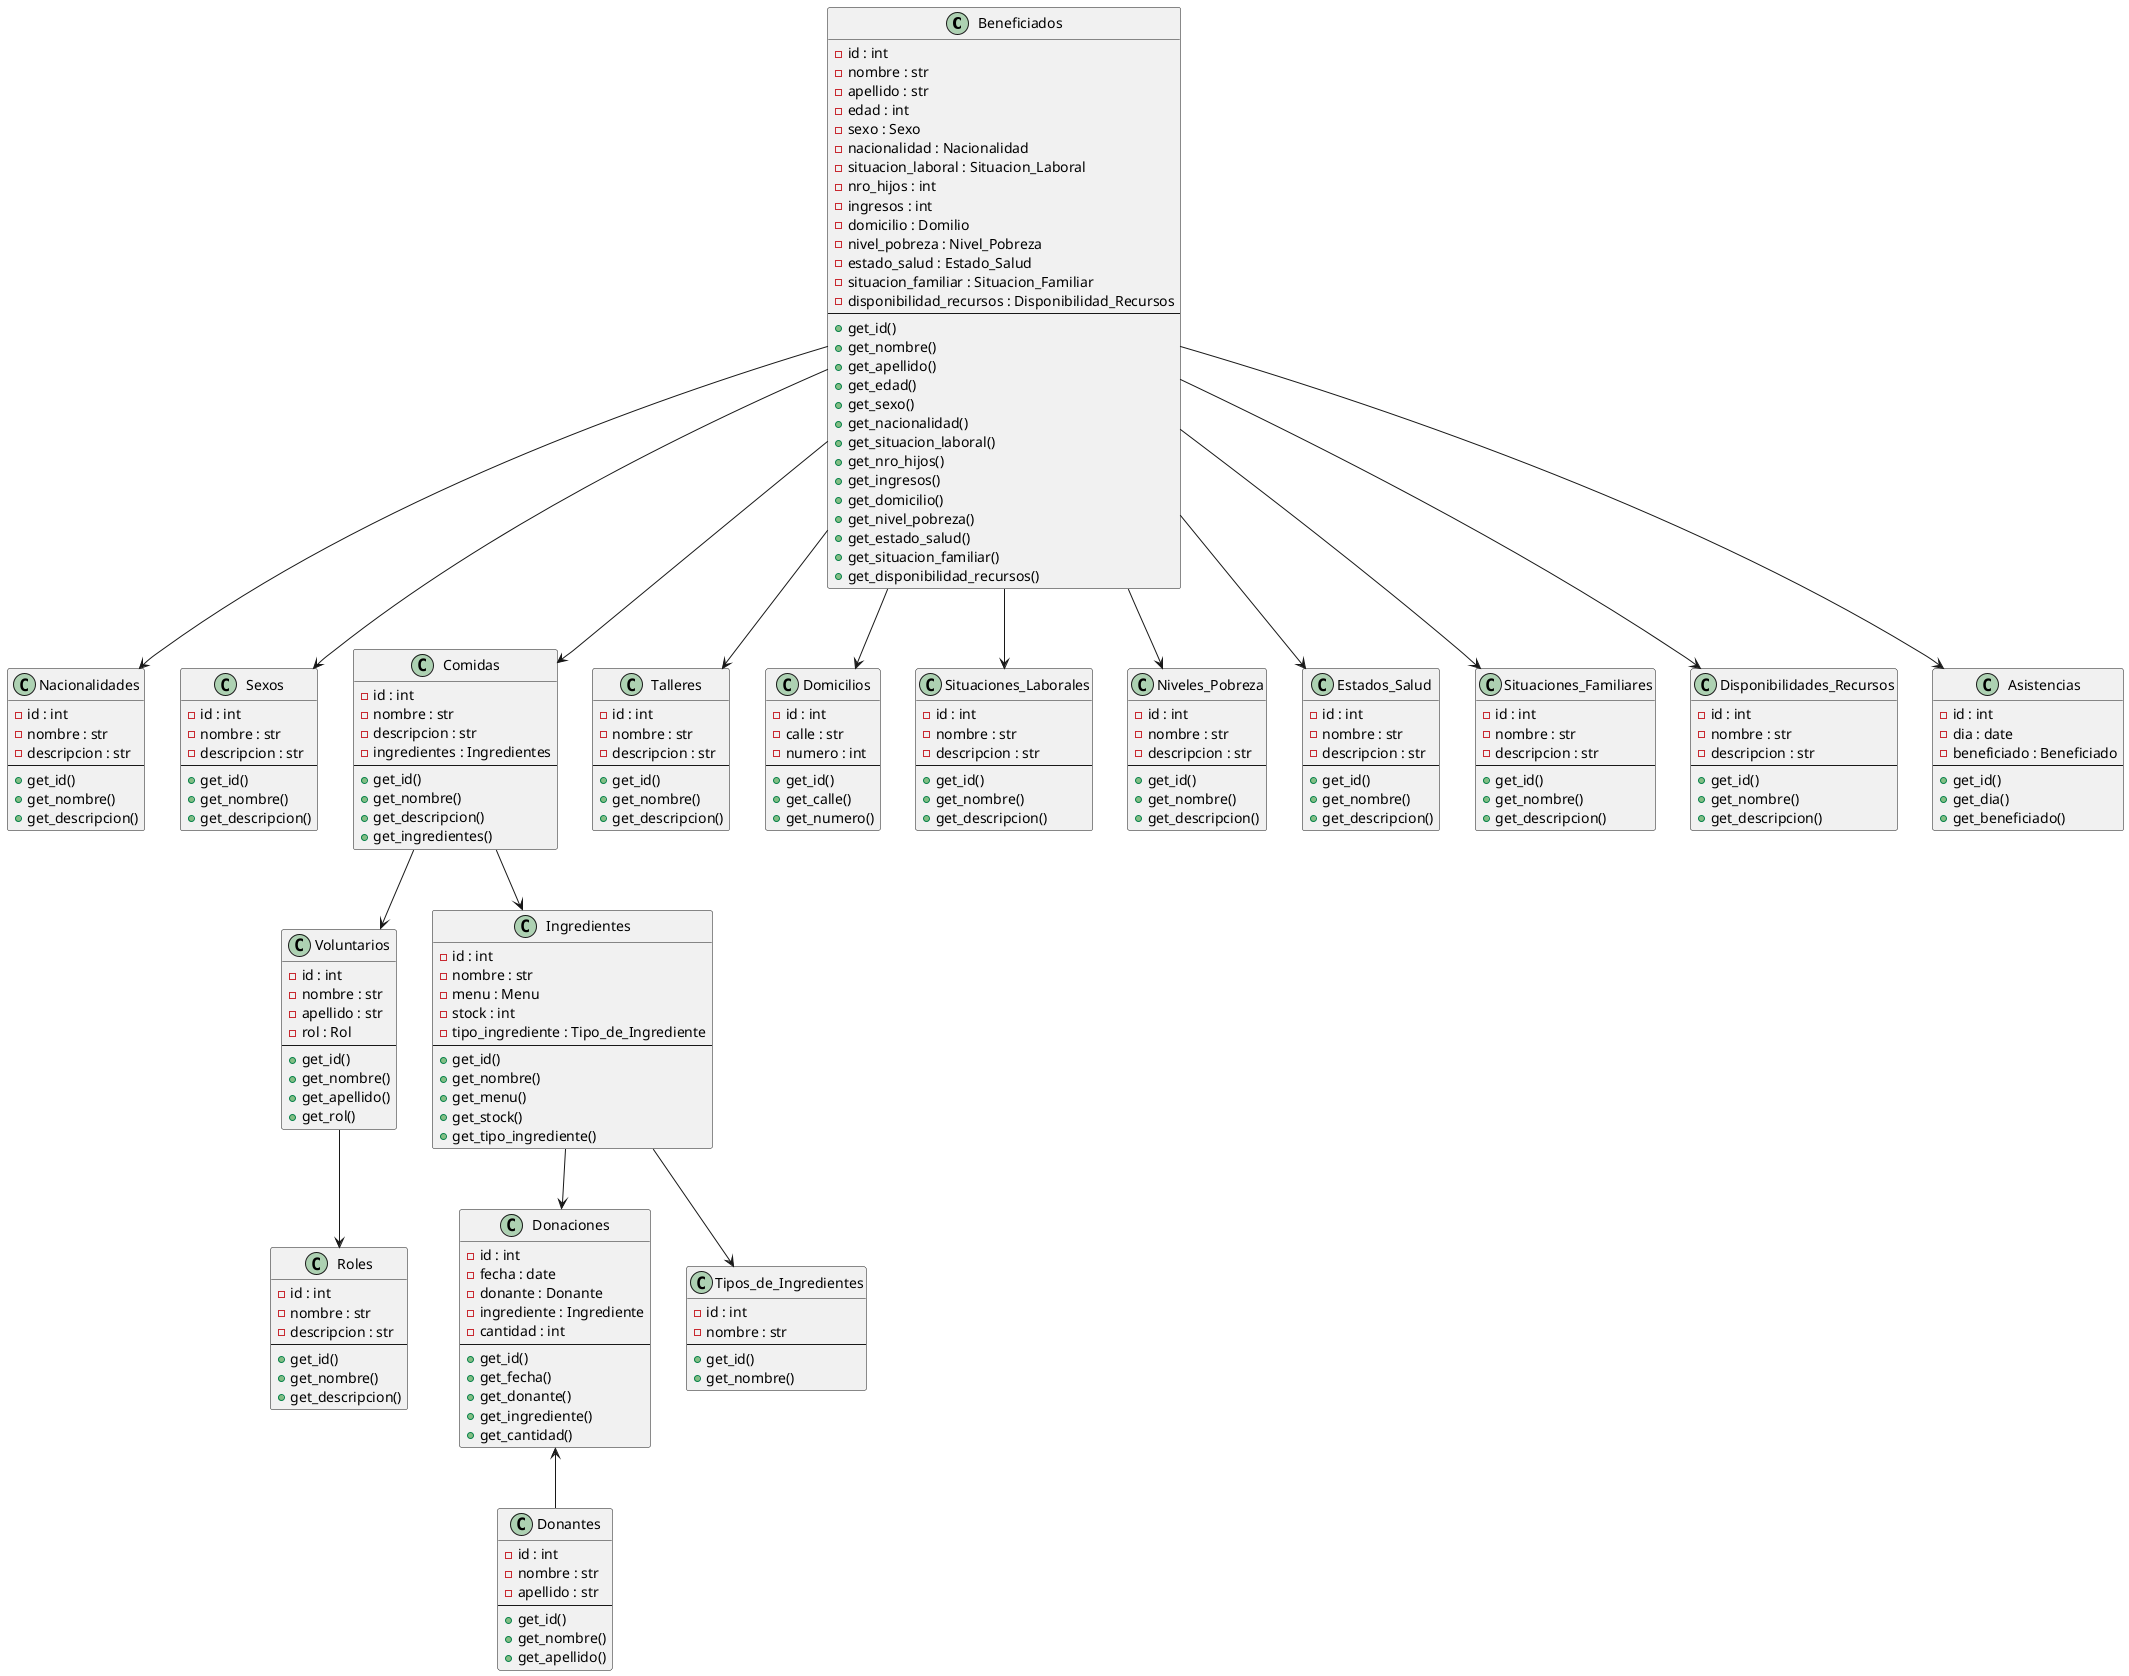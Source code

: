 @startuml diagram

class Beneficiados {
    -id : int
    -nombre : str
    -apellido : str
    -edad : int
    -sexo : Sexo
    -nacionalidad : Nacionalidad
    -situacion_laboral : Situacion_Laboral
    -nro_hijos : int
    -ingresos : int
    -domicilio : Domilio
    -nivel_pobreza : Nivel_Pobreza
    -estado_salud : Estado_Salud
    -situacion_familiar : Situacion_Familiar
    -disponibilidad_recursos : Disponibilidad_Recursos
    --
    +get_id()
    +get_nombre()
    +get_apellido()
    +get_edad()
    +get_sexo()
    +get_nacionalidad()
    +get_situacion_laboral()
    +get_nro_hijos()
    +get_ingresos()
    +get_domicilio()
    +get_nivel_pobreza()
    +get_estado_salud()
    +get_situacion_familiar()
    +get_disponibilidad_recursos()
}

class Nacionalidades {
    -id : int
    -nombre : str
    -descripcion : str
    --
    +get_id()
    +get_nombre()
    +get_descripcion()
}

class Sexos {
    -id : int
    -nombre : str
    -descripcion : str
    --
    +get_id()
    +get_nombre()
    +get_descripcion()
}

class Voluntarios {
    -id : int
    -nombre : str
    -apellido : str
    -rol : Rol
    --
    +get_id()
    +get_nombre()
    +get_apellido()
    +get_rol()
}

class Donaciones {
    -id : int
    -fecha : date
    -donante : Donante
    -ingrediente : Ingrediente
    -cantidad : int
    --
    +get_id()
    +get_fecha()
    +get_donante()
    +get_ingrediente()
    +get_cantidad()
}

class Comidas {
    -id : int
    -nombre : str    
    -descripcion : str
    -ingredientes : Ingredientes
    --
    +get_id()
    +get_nombre()
    +get_descripcion()
    +get_ingredientes()
}

class Ingredientes {
    -id : int
    -nombre : str
    -menu : Menu
    -stock : int
    -tipo_ingrediente : Tipo_de_Ingrediente
    --
    +get_id()
    +get_nombre()
    +get_menu()
    +get_stock()
    +get_tipo_ingrediente()
}

class Talleres {
    -id : int
    -nombre : str
    -descripcion : str
    --
    +get_id()
    +get_nombre()
    +get_descripcion()
}

class Domicilios {
    -id : int
    -calle : str
    -numero : int
    --
    +get_id()
    +get_calle()
    +get_numero()
}

class Situaciones_Laborales {
    -id : int
    -nombre : str
    -descripcion : str
    --
    +get_id()
    +get_nombre()
    +get_descripcion()
}

class Niveles_Pobreza {
    -id : int
    -nombre : str
    -descripcion : str
    --
    +get_id()
    +get_nombre()
    +get_descripcion()
}

class Estados_Salud {
    -id : int
    -nombre : str
    -descripcion : str
    --
    +get_id()
    +get_nombre()
    +get_descripcion()
}

class Situaciones_Familiares {
    -id : int
    -nombre : str
    -descripcion : str
    --
    +get_id()
    +get_nombre()
    +get_descripcion()
}

class Disponibilidades_Recursos {
    -id : int
    -nombre : str
    -descripcion : str
    --
    +get_id()
    +get_nombre()
    +get_descripcion()
}

class Roles {
    -id : int
    -nombre : str
    -descripcion : str
    --
    +get_id()
    +get_nombre()
    +get_descripcion()
}

class Asistencias {
    -id : int
    -dia : date
    -beneficiado : Beneficiado
    --
    +get_id()
    +get_dia()
    +get_beneficiado()
}

class Donantes {
    -id : int
    -nombre : str
    -apellido : str
    --
    +get_id()
    +get_nombre()
    +get_apellido()
}

class Tipos_de_Ingredientes {
    -id : int
    -nombre : str
    --
    +get_id()
    +get_nombre()
}


Voluntarios --> Roles
Beneficiados --> Situaciones_Laborales
Beneficiados --> Domicilios
Beneficiados --> Niveles_Pobreza
Beneficiados --> Estados_Salud
Beneficiados --> Situaciones_Familiares
Beneficiados --> Disponibilidades_Recursos
Beneficiados --> Comidas
Beneficiados --> Talleres
Beneficiados --> Sexos
Beneficiados --> Nacionalidades
Beneficiados --> Asistencias
Comidas --> Ingredientes
Comidas --> Voluntarios
Ingredientes --> Donaciones
Donaciones <-- Donantes 
Ingredientes --> Tipos_de_Ingredientes